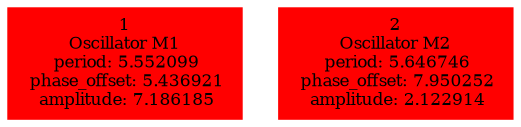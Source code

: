  digraph g{ forcelabels=true;
1 [label=<1<BR />Oscillator M1<BR /> period: 5.552099<BR /> phase_offset: 5.436921<BR /> amplitude: 7.186185>, shape=box,color=red,style=filled,fontsize=8];2 [label=<2<BR />Oscillator M2<BR /> period: 5.646746<BR /> phase_offset: 7.950252<BR /> amplitude: 2.122914>, shape=box,color=red,style=filled,fontsize=8]; }
